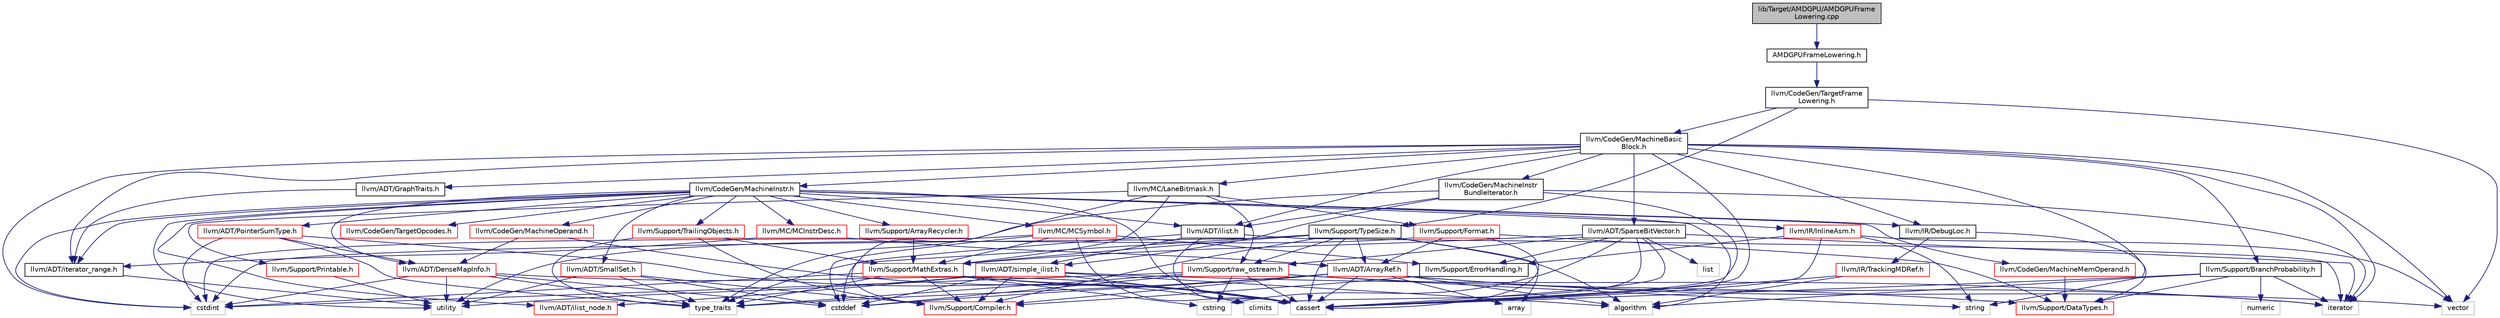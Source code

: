 digraph "lib/Target/AMDGPU/AMDGPUFrameLowering.cpp"
{
 // LATEX_PDF_SIZE
  bgcolor="transparent";
  edge [fontname="Helvetica",fontsize="10",labelfontname="Helvetica",labelfontsize="10"];
  node [fontname="Helvetica",fontsize="10",shape=record];
  Node1 [label="lib/Target/AMDGPU/AMDGPUFrame\lLowering.cpp",height=0.2,width=0.4,color="black", fillcolor="grey75", style="filled", fontcolor="black",tooltip=" "];
  Node1 -> Node2 [color="midnightblue",fontsize="10",style="solid",fontname="Helvetica"];
  Node2 [label="AMDGPUFrameLowering.h",height=0.2,width=0.4,color="black",URL="$AMDGPUFrameLowering_8h.html",tooltip=" "];
  Node2 -> Node3 [color="midnightblue",fontsize="10",style="solid",fontname="Helvetica"];
  Node3 [label="llvm/CodeGen/TargetFrame\lLowering.h",height=0.2,width=0.4,color="black",URL="$TargetFrameLowering_8h.html",tooltip=" "];
  Node3 -> Node4 [color="midnightblue",fontsize="10",style="solid",fontname="Helvetica"];
  Node4 [label="llvm/CodeGen/MachineBasic\lBlock.h",height=0.2,width=0.4,color="black",URL="$MachineBasicBlock_8h.html",tooltip=" "];
  Node4 -> Node5 [color="midnightblue",fontsize="10",style="solid",fontname="Helvetica"];
  Node5 [label="llvm/ADT/GraphTraits.h",height=0.2,width=0.4,color="black",URL="$GraphTraits_8h.html",tooltip=" "];
  Node5 -> Node6 [color="midnightblue",fontsize="10",style="solid",fontname="Helvetica"];
  Node6 [label="llvm/ADT/iterator_range.h",height=0.2,width=0.4,color="black",URL="$iterator__range_8h.html",tooltip=" "];
  Node6 -> Node7 [color="midnightblue",fontsize="10",style="solid",fontname="Helvetica"];
  Node7 [label="utility",height=0.2,width=0.4,color="grey75",tooltip=" "];
  Node4 -> Node8 [color="midnightblue",fontsize="10",style="solid",fontname="Helvetica"];
  Node8 [label="llvm/ADT/SparseBitVector.h",height=0.2,width=0.4,color="black",URL="$SparseBitVector_8h.html",tooltip=" "];
  Node8 -> Node9 [color="midnightblue",fontsize="10",style="solid",fontname="Helvetica"];
  Node9 [label="llvm/Support/ErrorHandling.h",height=0.2,width=0.4,color="black",URL="$Support_2ErrorHandling_8h.html",tooltip=" "];
  Node9 -> Node10 [color="midnightblue",fontsize="10",style="solid",fontname="Helvetica"];
  Node10 [label="llvm/Support/Compiler.h",height=0.2,width=0.4,color="red",URL="$Compiler_8h.html",tooltip=" "];
  Node8 -> Node13 [color="midnightblue",fontsize="10",style="solid",fontname="Helvetica"];
  Node13 [label="llvm/Support/MathExtras.h",height=0.2,width=0.4,color="red",URL="$MathExtras_8h.html",tooltip=" "];
  Node13 -> Node10 [color="midnightblue",fontsize="10",style="solid",fontname="Helvetica"];
  Node13 -> Node19 [color="midnightblue",fontsize="10",style="solid",fontname="Helvetica"];
  Node19 [label="cassert",height=0.2,width=0.4,color="grey75",tooltip=" "];
  Node13 -> Node20 [color="midnightblue",fontsize="10",style="solid",fontname="Helvetica"];
  Node20 [label="climits",height=0.2,width=0.4,color="grey75",tooltip=" "];
  Node13 -> Node15 [color="midnightblue",fontsize="10",style="solid",fontname="Helvetica"];
  Node15 [label="cstdint",height=0.2,width=0.4,color="grey75",tooltip=" "];
  Node13 -> Node18 [color="midnightblue",fontsize="10",style="solid",fontname="Helvetica"];
  Node18 [label="cstring",height=0.2,width=0.4,color="grey75",tooltip=" "];
  Node13 -> Node17 [color="midnightblue",fontsize="10",style="solid",fontname="Helvetica"];
  Node17 [label="type_traits",height=0.2,width=0.4,color="grey75",tooltip=" "];
  Node8 -> Node21 [color="midnightblue",fontsize="10",style="solid",fontname="Helvetica"];
  Node21 [label="llvm/Support/raw_ostream.h",height=0.2,width=0.4,color="red",URL="$raw__ostream_8h.html",tooltip=" "];
  Node21 -> Node41 [color="midnightblue",fontsize="10",style="solid",fontname="Helvetica"];
  Node41 [label="llvm/Support/DataTypes.h",height=0.2,width=0.4,color="red",URL="$Support_2DataTypes_8h.html",tooltip=" "];
  Node21 -> Node19 [color="midnightblue",fontsize="10",style="solid",fontname="Helvetica"];
  Node21 -> Node25 [color="midnightblue",fontsize="10",style="solid",fontname="Helvetica"];
  Node25 [label="cstddef",height=0.2,width=0.4,color="grey75",tooltip=" "];
  Node21 -> Node15 [color="midnightblue",fontsize="10",style="solid",fontname="Helvetica"];
  Node21 -> Node18 [color="midnightblue",fontsize="10",style="solid",fontname="Helvetica"];
  Node21 -> Node39 [color="midnightblue",fontsize="10",style="solid",fontname="Helvetica"];
  Node39 [label="string",height=0.2,width=0.4,color="grey75",tooltip=" "];
  Node21 -> Node17 [color="midnightblue",fontsize="10",style="solid",fontname="Helvetica"];
  Node8 -> Node19 [color="midnightblue",fontsize="10",style="solid",fontname="Helvetica"];
  Node8 -> Node20 [color="midnightblue",fontsize="10",style="solid",fontname="Helvetica"];
  Node8 -> Node18 [color="midnightblue",fontsize="10",style="solid",fontname="Helvetica"];
  Node8 -> Node29 [color="midnightblue",fontsize="10",style="solid",fontname="Helvetica"];
  Node29 [label="iterator",height=0.2,width=0.4,color="grey75",tooltip=" "];
  Node8 -> Node47 [color="midnightblue",fontsize="10",style="solid",fontname="Helvetica"];
  Node47 [label="list",height=0.2,width=0.4,color="grey75",tooltip=" "];
  Node4 -> Node48 [color="midnightblue",fontsize="10",style="solid",fontname="Helvetica"];
  Node48 [label="llvm/ADT/ilist.h",height=0.2,width=0.4,color="black",URL="$ilist_8h.html",tooltip=" "];
  Node48 -> Node49 [color="midnightblue",fontsize="10",style="solid",fontname="Helvetica"];
  Node49 [label="llvm/ADT/simple_ilist.h",height=0.2,width=0.4,color="red",URL="$simple__ilist_8h.html",tooltip=" "];
  Node49 -> Node55 [color="midnightblue",fontsize="10",style="solid",fontname="Helvetica"];
  Node55 [label="llvm/ADT/ilist_node.h",height=0.2,width=0.4,color="red",URL="$ilist__node_8h.html",tooltip=" "];
  Node49 -> Node10 [color="midnightblue",fontsize="10",style="solid",fontname="Helvetica"];
  Node49 -> Node24 [color="midnightblue",fontsize="10",style="solid",fontname="Helvetica"];
  Node24 [label="algorithm",height=0.2,width=0.4,color="grey75",tooltip=" "];
  Node49 -> Node19 [color="midnightblue",fontsize="10",style="solid",fontname="Helvetica"];
  Node49 -> Node25 [color="midnightblue",fontsize="10",style="solid",fontname="Helvetica"];
  Node49 -> Node29 [color="midnightblue",fontsize="10",style="solid",fontname="Helvetica"];
  Node49 -> Node7 [color="midnightblue",fontsize="10",style="solid",fontname="Helvetica"];
  Node48 -> Node19 [color="midnightblue",fontsize="10",style="solid",fontname="Helvetica"];
  Node48 -> Node25 [color="midnightblue",fontsize="10",style="solid",fontname="Helvetica"];
  Node48 -> Node29 [color="midnightblue",fontsize="10",style="solid",fontname="Helvetica"];
  Node4 -> Node6 [color="midnightblue",fontsize="10",style="solid",fontname="Helvetica"];
  Node4 -> Node58 [color="midnightblue",fontsize="10",style="solid",fontname="Helvetica"];
  Node58 [label="llvm/CodeGen/MachineInstr.h",height=0.2,width=0.4,color="black",URL="$MachineInstr_8h.html",tooltip=" "];
  Node58 -> Node33 [color="midnightblue",fontsize="10",style="solid",fontname="Helvetica"];
  Node33 [label="llvm/ADT/DenseMapInfo.h",height=0.2,width=0.4,color="red",URL="$DenseMapInfo_8h.html",tooltip=" "];
  Node33 -> Node19 [color="midnightblue",fontsize="10",style="solid",fontname="Helvetica"];
  Node33 -> Node25 [color="midnightblue",fontsize="10",style="solid",fontname="Helvetica"];
  Node33 -> Node15 [color="midnightblue",fontsize="10",style="solid",fontname="Helvetica"];
  Node33 -> Node17 [color="midnightblue",fontsize="10",style="solid",fontname="Helvetica"];
  Node33 -> Node7 [color="midnightblue",fontsize="10",style="solid",fontname="Helvetica"];
  Node58 -> Node59 [color="midnightblue",fontsize="10",style="solid",fontname="Helvetica"];
  Node59 [label="llvm/ADT/PointerSumType.h",height=0.2,width=0.4,color="red",URL="$PointerSumType_8h.html",tooltip=" "];
  Node59 -> Node33 [color="midnightblue",fontsize="10",style="solid",fontname="Helvetica"];
  Node59 -> Node19 [color="midnightblue",fontsize="10",style="solid",fontname="Helvetica"];
  Node59 -> Node15 [color="midnightblue",fontsize="10",style="solid",fontname="Helvetica"];
  Node59 -> Node17 [color="midnightblue",fontsize="10",style="solid",fontname="Helvetica"];
  Node58 -> Node60 [color="midnightblue",fontsize="10",style="solid",fontname="Helvetica"];
  Node60 [label="llvm/ADT/SmallSet.h",height=0.2,width=0.4,color="red",URL="$SmallSet_8h.html",tooltip=" "];
  Node60 -> Node10 [color="midnightblue",fontsize="10",style="solid",fontname="Helvetica"];
  Node60 -> Node25 [color="midnightblue",fontsize="10",style="solid",fontname="Helvetica"];
  Node60 -> Node17 [color="midnightblue",fontsize="10",style="solid",fontname="Helvetica"];
  Node60 -> Node7 [color="midnightblue",fontsize="10",style="solid",fontname="Helvetica"];
  Node58 -> Node48 [color="midnightblue",fontsize="10",style="solid",fontname="Helvetica"];
  Node58 -> Node55 [color="midnightblue",fontsize="10",style="solid",fontname="Helvetica"];
  Node58 -> Node6 [color="midnightblue",fontsize="10",style="solid",fontname="Helvetica"];
  Node58 -> Node71 [color="midnightblue",fontsize="10",style="solid",fontname="Helvetica"];
  Node71 [label="llvm/CodeGen/MachineMemOperand.h",height=0.2,width=0.4,color="red",URL="$MachineMemOperand_8h.html",tooltip=" "];
  Node71 -> Node41 [color="midnightblue",fontsize="10",style="solid",fontname="Helvetica"];
  Node58 -> Node116 [color="midnightblue",fontsize="10",style="solid",fontname="Helvetica"];
  Node116 [label="llvm/CodeGen/MachineOperand.h",height=0.2,width=0.4,color="red",URL="$MachineOperand_8h.html",tooltip=" "];
  Node116 -> Node33 [color="midnightblue",fontsize="10",style="solid",fontname="Helvetica"];
  Node116 -> Node19 [color="midnightblue",fontsize="10",style="solid",fontname="Helvetica"];
  Node58 -> Node121 [color="midnightblue",fontsize="10",style="solid",fontname="Helvetica"];
  Node121 [label="llvm/CodeGen/TargetOpcodes.h",height=0.2,width=0.4,color="red",URL="$TargetOpcodes_8h.html",tooltip=" "];
  Node58 -> Node123 [color="midnightblue",fontsize="10",style="solid",fontname="Helvetica"];
  Node123 [label="llvm/IR/DebugLoc.h",height=0.2,width=0.4,color="black",URL="$DebugLoc_8h.html",tooltip=" "];
  Node123 -> Node83 [color="midnightblue",fontsize="10",style="solid",fontname="Helvetica"];
  Node83 [label="llvm/IR/TrackingMDRef.h",height=0.2,width=0.4,color="red",URL="$TrackingMDRef_8h.html",tooltip=" "];
  Node83 -> Node24 [color="midnightblue",fontsize="10",style="solid",fontname="Helvetica"];
  Node83 -> Node19 [color="midnightblue",fontsize="10",style="solid",fontname="Helvetica"];
  Node123 -> Node41 [color="midnightblue",fontsize="10",style="solid",fontname="Helvetica"];
  Node58 -> Node124 [color="midnightblue",fontsize="10",style="solid",fontname="Helvetica"];
  Node124 [label="llvm/IR/InlineAsm.h",height=0.2,width=0.4,color="red",URL="$InlineAsm_8h.html",tooltip=" "];
  Node124 -> Node9 [color="midnightblue",fontsize="10",style="solid",fontname="Helvetica"];
  Node124 -> Node19 [color="midnightblue",fontsize="10",style="solid",fontname="Helvetica"];
  Node124 -> Node39 [color="midnightblue",fontsize="10",style="solid",fontname="Helvetica"];
  Node124 -> Node87 [color="midnightblue",fontsize="10",style="solid",fontname="Helvetica"];
  Node87 [label="vector",height=0.2,width=0.4,color="grey75",tooltip=" "];
  Node58 -> Node125 [color="midnightblue",fontsize="10",style="solid",fontname="Helvetica"];
  Node125 [label="llvm/MC/MCInstrDesc.h",height=0.2,width=0.4,color="red",URL="$MCInstrDesc_8h.html",tooltip=" "];
  Node125 -> Node85 [color="midnightblue",fontsize="10",style="solid",fontname="Helvetica"];
  Node85 [label="llvm/ADT/ArrayRef.h",height=0.2,width=0.4,color="red",URL="$ArrayRef_8h.html",tooltip=" "];
  Node85 -> Node10 [color="midnightblue",fontsize="10",style="solid",fontname="Helvetica"];
  Node85 -> Node24 [color="midnightblue",fontsize="10",style="solid",fontname="Helvetica"];
  Node85 -> Node86 [color="midnightblue",fontsize="10",style="solid",fontname="Helvetica"];
  Node86 [label="array",height=0.2,width=0.4,color="grey75",tooltip=" "];
  Node85 -> Node19 [color="midnightblue",fontsize="10",style="solid",fontname="Helvetica"];
  Node85 -> Node25 [color="midnightblue",fontsize="10",style="solid",fontname="Helvetica"];
  Node85 -> Node29 [color="midnightblue",fontsize="10",style="solid",fontname="Helvetica"];
  Node85 -> Node17 [color="midnightblue",fontsize="10",style="solid",fontname="Helvetica"];
  Node85 -> Node87 [color="midnightblue",fontsize="10",style="solid",fontname="Helvetica"];
  Node125 -> Node6 [color="midnightblue",fontsize="10",style="solid",fontname="Helvetica"];
  Node58 -> Node126 [color="midnightblue",fontsize="10",style="solid",fontname="Helvetica"];
  Node126 [label="llvm/MC/MCSymbol.h",height=0.2,width=0.4,color="red",URL="$MCSymbol_8h.html",tooltip=" "];
  Node126 -> Node9 [color="midnightblue",fontsize="10",style="solid",fontname="Helvetica"];
  Node126 -> Node13 [color="midnightblue",fontsize="10",style="solid",fontname="Helvetica"];
  Node126 -> Node19 [color="midnightblue",fontsize="10",style="solid",fontname="Helvetica"];
  Node126 -> Node25 [color="midnightblue",fontsize="10",style="solid",fontname="Helvetica"];
  Node126 -> Node15 [color="midnightblue",fontsize="10",style="solid",fontname="Helvetica"];
  Node58 -> Node133 [color="midnightblue",fontsize="10",style="solid",fontname="Helvetica"];
  Node133 [label="llvm/Support/ArrayRecycler.h",height=0.2,width=0.4,color="red",URL="$ArrayRecycler_8h.html",tooltip=" "];
  Node133 -> Node13 [color="midnightblue",fontsize="10",style="solid",fontname="Helvetica"];
  Node58 -> Node135 [color="midnightblue",fontsize="10",style="solid",fontname="Helvetica"];
  Node135 [label="llvm/Support/TrailingObjects.h",height=0.2,width=0.4,color="red",URL="$TrailingObjects_8h.html",tooltip=" "];
  Node135 -> Node10 [color="midnightblue",fontsize="10",style="solid",fontname="Helvetica"];
  Node135 -> Node13 [color="midnightblue",fontsize="10",style="solid",fontname="Helvetica"];
  Node135 -> Node17 [color="midnightblue",fontsize="10",style="solid",fontname="Helvetica"];
  Node58 -> Node24 [color="midnightblue",fontsize="10",style="solid",fontname="Helvetica"];
  Node58 -> Node19 [color="midnightblue",fontsize="10",style="solid",fontname="Helvetica"];
  Node58 -> Node15 [color="midnightblue",fontsize="10",style="solid",fontname="Helvetica"];
  Node58 -> Node7 [color="midnightblue",fontsize="10",style="solid",fontname="Helvetica"];
  Node4 -> Node136 [color="midnightblue",fontsize="10",style="solid",fontname="Helvetica"];
  Node136 [label="llvm/CodeGen/MachineInstr\lBundleIterator.h",height=0.2,width=0.4,color="black",URL="$MachineInstrBundleIterator_8h.html",tooltip=" "];
  Node136 -> Node48 [color="midnightblue",fontsize="10",style="solid",fontname="Helvetica"];
  Node136 -> Node49 [color="midnightblue",fontsize="10",style="solid",fontname="Helvetica"];
  Node136 -> Node19 [color="midnightblue",fontsize="10",style="solid",fontname="Helvetica"];
  Node136 -> Node29 [color="midnightblue",fontsize="10",style="solid",fontname="Helvetica"];
  Node136 -> Node17 [color="midnightblue",fontsize="10",style="solid",fontname="Helvetica"];
  Node4 -> Node123 [color="midnightblue",fontsize="10",style="solid",fontname="Helvetica"];
  Node4 -> Node137 [color="midnightblue",fontsize="10",style="solid",fontname="Helvetica"];
  Node137 [label="llvm/MC/LaneBitmask.h",height=0.2,width=0.4,color="black",URL="$LaneBitmask_8h.html",tooltip=" "];
  Node137 -> Node10 [color="midnightblue",fontsize="10",style="solid",fontname="Helvetica"];
  Node137 -> Node138 [color="midnightblue",fontsize="10",style="solid",fontname="Helvetica"];
  Node138 [label="llvm/Support/Format.h",height=0.2,width=0.4,color="red",URL="$Format_8h.html",tooltip=" "];
  Node138 -> Node85 [color="midnightblue",fontsize="10",style="solid",fontname="Helvetica"];
  Node138 -> Node41 [color="midnightblue",fontsize="10",style="solid",fontname="Helvetica"];
  Node138 -> Node19 [color="midnightblue",fontsize="10",style="solid",fontname="Helvetica"];
  Node138 -> Node7 [color="midnightblue",fontsize="10",style="solid",fontname="Helvetica"];
  Node137 -> Node13 [color="midnightblue",fontsize="10",style="solid",fontname="Helvetica"];
  Node137 -> Node140 [color="midnightblue",fontsize="10",style="solid",fontname="Helvetica"];
  Node140 [label="llvm/Support/Printable.h",height=0.2,width=0.4,color="red",URL="$Printable_8h.html",tooltip=" "];
  Node140 -> Node7 [color="midnightblue",fontsize="10",style="solid",fontname="Helvetica"];
  Node137 -> Node21 [color="midnightblue",fontsize="10",style="solid",fontname="Helvetica"];
  Node4 -> Node141 [color="midnightblue",fontsize="10",style="solid",fontname="Helvetica"];
  Node141 [label="llvm/Support/BranchProbability.h",height=0.2,width=0.4,color="black",URL="$BranchProbability_8h.html",tooltip=" "];
  Node141 -> Node41 [color="midnightblue",fontsize="10",style="solid",fontname="Helvetica"];
  Node141 -> Node24 [color="midnightblue",fontsize="10",style="solid",fontname="Helvetica"];
  Node141 -> Node19 [color="midnightblue",fontsize="10",style="solid",fontname="Helvetica"];
  Node141 -> Node29 [color="midnightblue",fontsize="10",style="solid",fontname="Helvetica"];
  Node141 -> Node142 [color="midnightblue",fontsize="10",style="solid",fontname="Helvetica"];
  Node142 [label="numeric",height=0.2,width=0.4,color="grey75",tooltip=" "];
  Node4 -> Node19 [color="midnightblue",fontsize="10",style="solid",fontname="Helvetica"];
  Node4 -> Node15 [color="midnightblue",fontsize="10",style="solid",fontname="Helvetica"];
  Node4 -> Node29 [color="midnightblue",fontsize="10",style="solid",fontname="Helvetica"];
  Node4 -> Node39 [color="midnightblue",fontsize="10",style="solid",fontname="Helvetica"];
  Node4 -> Node87 [color="midnightblue",fontsize="10",style="solid",fontname="Helvetica"];
  Node3 -> Node110 [color="midnightblue",fontsize="10",style="solid",fontname="Helvetica"];
  Node110 [label="llvm/Support/TypeSize.h",height=0.2,width=0.4,color="black",URL="$TypeSize_8h.html",tooltip=" "];
  Node110 -> Node85 [color="midnightblue",fontsize="10",style="solid",fontname="Helvetica"];
  Node110 -> Node10 [color="midnightblue",fontsize="10",style="solid",fontname="Helvetica"];
  Node110 -> Node13 [color="midnightblue",fontsize="10",style="solid",fontname="Helvetica"];
  Node110 -> Node21 [color="midnightblue",fontsize="10",style="solid",fontname="Helvetica"];
  Node110 -> Node24 [color="midnightblue",fontsize="10",style="solid",fontname="Helvetica"];
  Node110 -> Node86 [color="midnightblue",fontsize="10",style="solid",fontname="Helvetica"];
  Node110 -> Node19 [color="midnightblue",fontsize="10",style="solid",fontname="Helvetica"];
  Node110 -> Node15 [color="midnightblue",fontsize="10",style="solid",fontname="Helvetica"];
  Node110 -> Node17 [color="midnightblue",fontsize="10",style="solid",fontname="Helvetica"];
  Node3 -> Node87 [color="midnightblue",fontsize="10",style="solid",fontname="Helvetica"];
}

